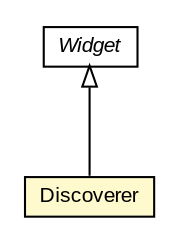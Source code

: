 #!/usr/local/bin/dot
#
# Class diagram 
# Generated by UMLGraph version 5.3 (http://www.umlgraph.org/)
#

digraph G {
	edge [fontname="arial",fontsize=10,labelfontname="arial",labelfontsize=10];
	node [fontname="arial",fontsize=10,shape=plaintext];
	nodesep=0.25;
	ranksep=0.5;
	// context.arch.widget.Widget
	c57931 [label=<<table title="context.arch.widget.Widget" border="0" cellborder="1" cellspacing="0" cellpadding="2" port="p" href="../widget/Widget.html">
		<tr><td><table border="0" cellspacing="0" cellpadding="1">
<tr><td align="center" balign="center"><font face="arial italic"> Widget </font></td></tr>
		</table></td></tr>
		</table>>, fontname="arial", fontcolor="black", fontsize=10.0];
	// context.arch.discoverer.Discoverer
	c57956 [label=<<table title="context.arch.discoverer.Discoverer" border="0" cellborder="1" cellspacing="0" cellpadding="2" port="p" bgcolor="lemonChiffon" href="./Discoverer.html">
		<tr><td><table border="0" cellspacing="0" cellpadding="1">
<tr><td align="center" balign="center"> Discoverer </td></tr>
		</table></td></tr>
		</table>>, fontname="arial", fontcolor="black", fontsize=10.0];
	//context.arch.discoverer.Discoverer extends context.arch.widget.Widget
	c57931:p -> c57956:p [dir=back,arrowtail=empty];
}

